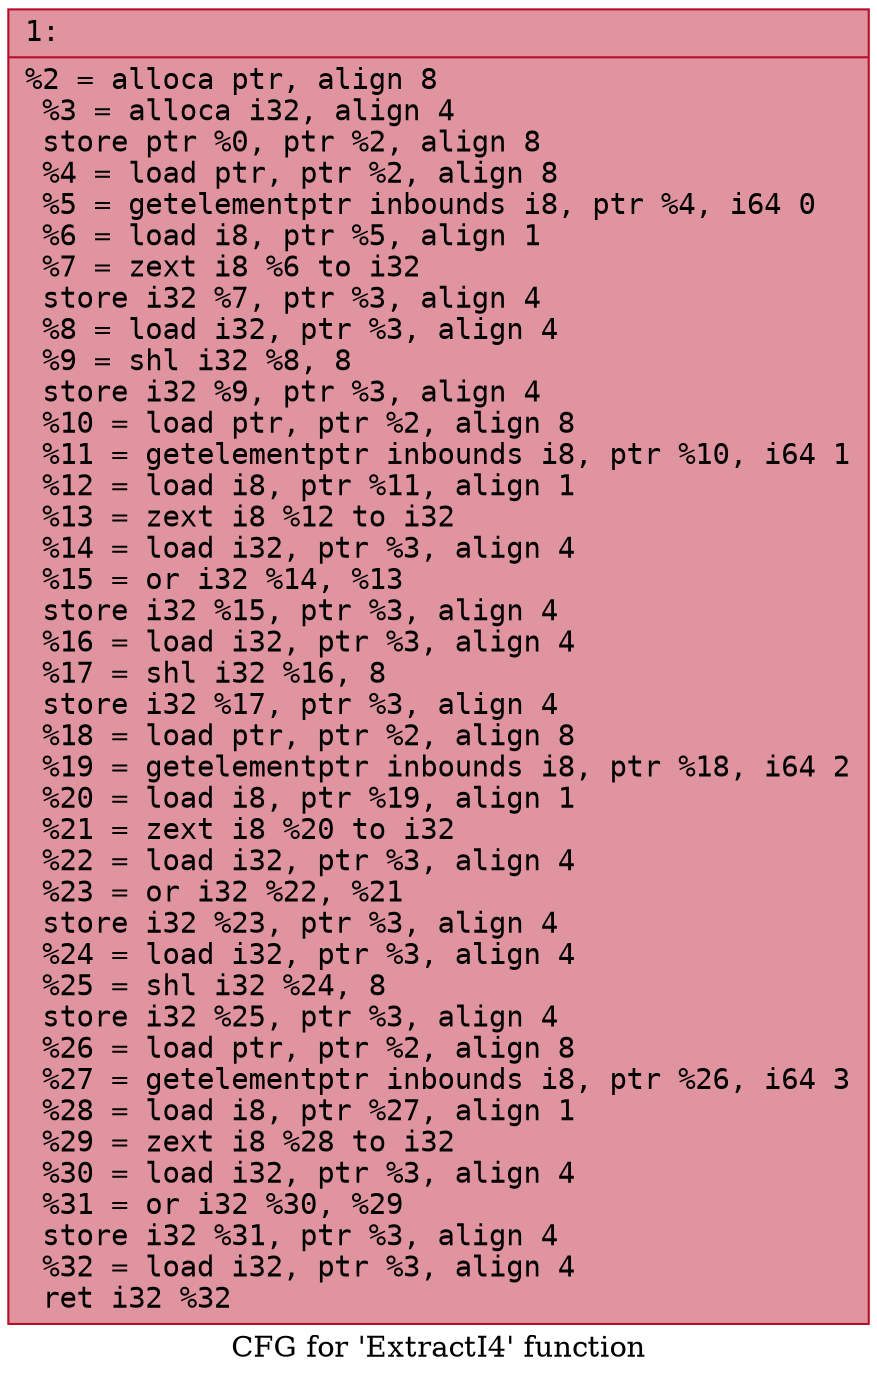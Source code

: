 digraph "CFG for 'ExtractI4' function" {
	label="CFG for 'ExtractI4' function";

	Node0x6000032573e0 [shape=record,color="#b70d28ff", style=filled, fillcolor="#b70d2870" fontname="Courier",label="{1:\l|  %2 = alloca ptr, align 8\l  %3 = alloca i32, align 4\l  store ptr %0, ptr %2, align 8\l  %4 = load ptr, ptr %2, align 8\l  %5 = getelementptr inbounds i8, ptr %4, i64 0\l  %6 = load i8, ptr %5, align 1\l  %7 = zext i8 %6 to i32\l  store i32 %7, ptr %3, align 4\l  %8 = load i32, ptr %3, align 4\l  %9 = shl i32 %8, 8\l  store i32 %9, ptr %3, align 4\l  %10 = load ptr, ptr %2, align 8\l  %11 = getelementptr inbounds i8, ptr %10, i64 1\l  %12 = load i8, ptr %11, align 1\l  %13 = zext i8 %12 to i32\l  %14 = load i32, ptr %3, align 4\l  %15 = or i32 %14, %13\l  store i32 %15, ptr %3, align 4\l  %16 = load i32, ptr %3, align 4\l  %17 = shl i32 %16, 8\l  store i32 %17, ptr %3, align 4\l  %18 = load ptr, ptr %2, align 8\l  %19 = getelementptr inbounds i8, ptr %18, i64 2\l  %20 = load i8, ptr %19, align 1\l  %21 = zext i8 %20 to i32\l  %22 = load i32, ptr %3, align 4\l  %23 = or i32 %22, %21\l  store i32 %23, ptr %3, align 4\l  %24 = load i32, ptr %3, align 4\l  %25 = shl i32 %24, 8\l  store i32 %25, ptr %3, align 4\l  %26 = load ptr, ptr %2, align 8\l  %27 = getelementptr inbounds i8, ptr %26, i64 3\l  %28 = load i8, ptr %27, align 1\l  %29 = zext i8 %28 to i32\l  %30 = load i32, ptr %3, align 4\l  %31 = or i32 %30, %29\l  store i32 %31, ptr %3, align 4\l  %32 = load i32, ptr %3, align 4\l  ret i32 %32\l}"];
}
